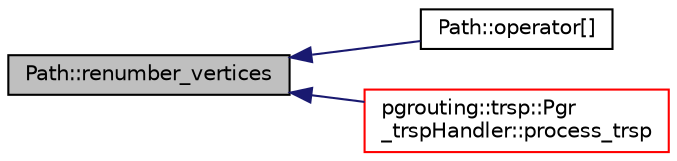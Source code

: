 digraph "Path::renumber_vertices"
{
  edge [fontname="Helvetica",fontsize="10",labelfontname="Helvetica",labelfontsize="10"];
  node [fontname="Helvetica",fontsize="10",shape=record];
  rankdir="LR";
  Node334 [label="Path::renumber_vertices",height=0.2,width=0.4,color="black", fillcolor="grey75", style="filled", fontcolor="black"];
  Node334 -> Node335 [dir="back",color="midnightblue",fontsize="10",style="solid",fontname="Helvetica"];
  Node335 [label="Path::operator[]",height=0.2,width=0.4,color="black", fillcolor="white", style="filled",URL="$classPath.html#a3c9553ffd9565ac58facdf8777c5e7e3"];
  Node334 -> Node336 [dir="back",color="midnightblue",fontsize="10",style="solid",fontname="Helvetica"];
  Node336 [label="pgrouting::trsp::Pgr\l_trspHandler::process_trsp",height=0.2,width=0.4,color="red", fillcolor="white", style="filled",URL="$classpgrouting_1_1trsp_1_1Pgr__trspHandler.html#a5d3b1ce02215d5c0ea5519e678b9c320"];
}
